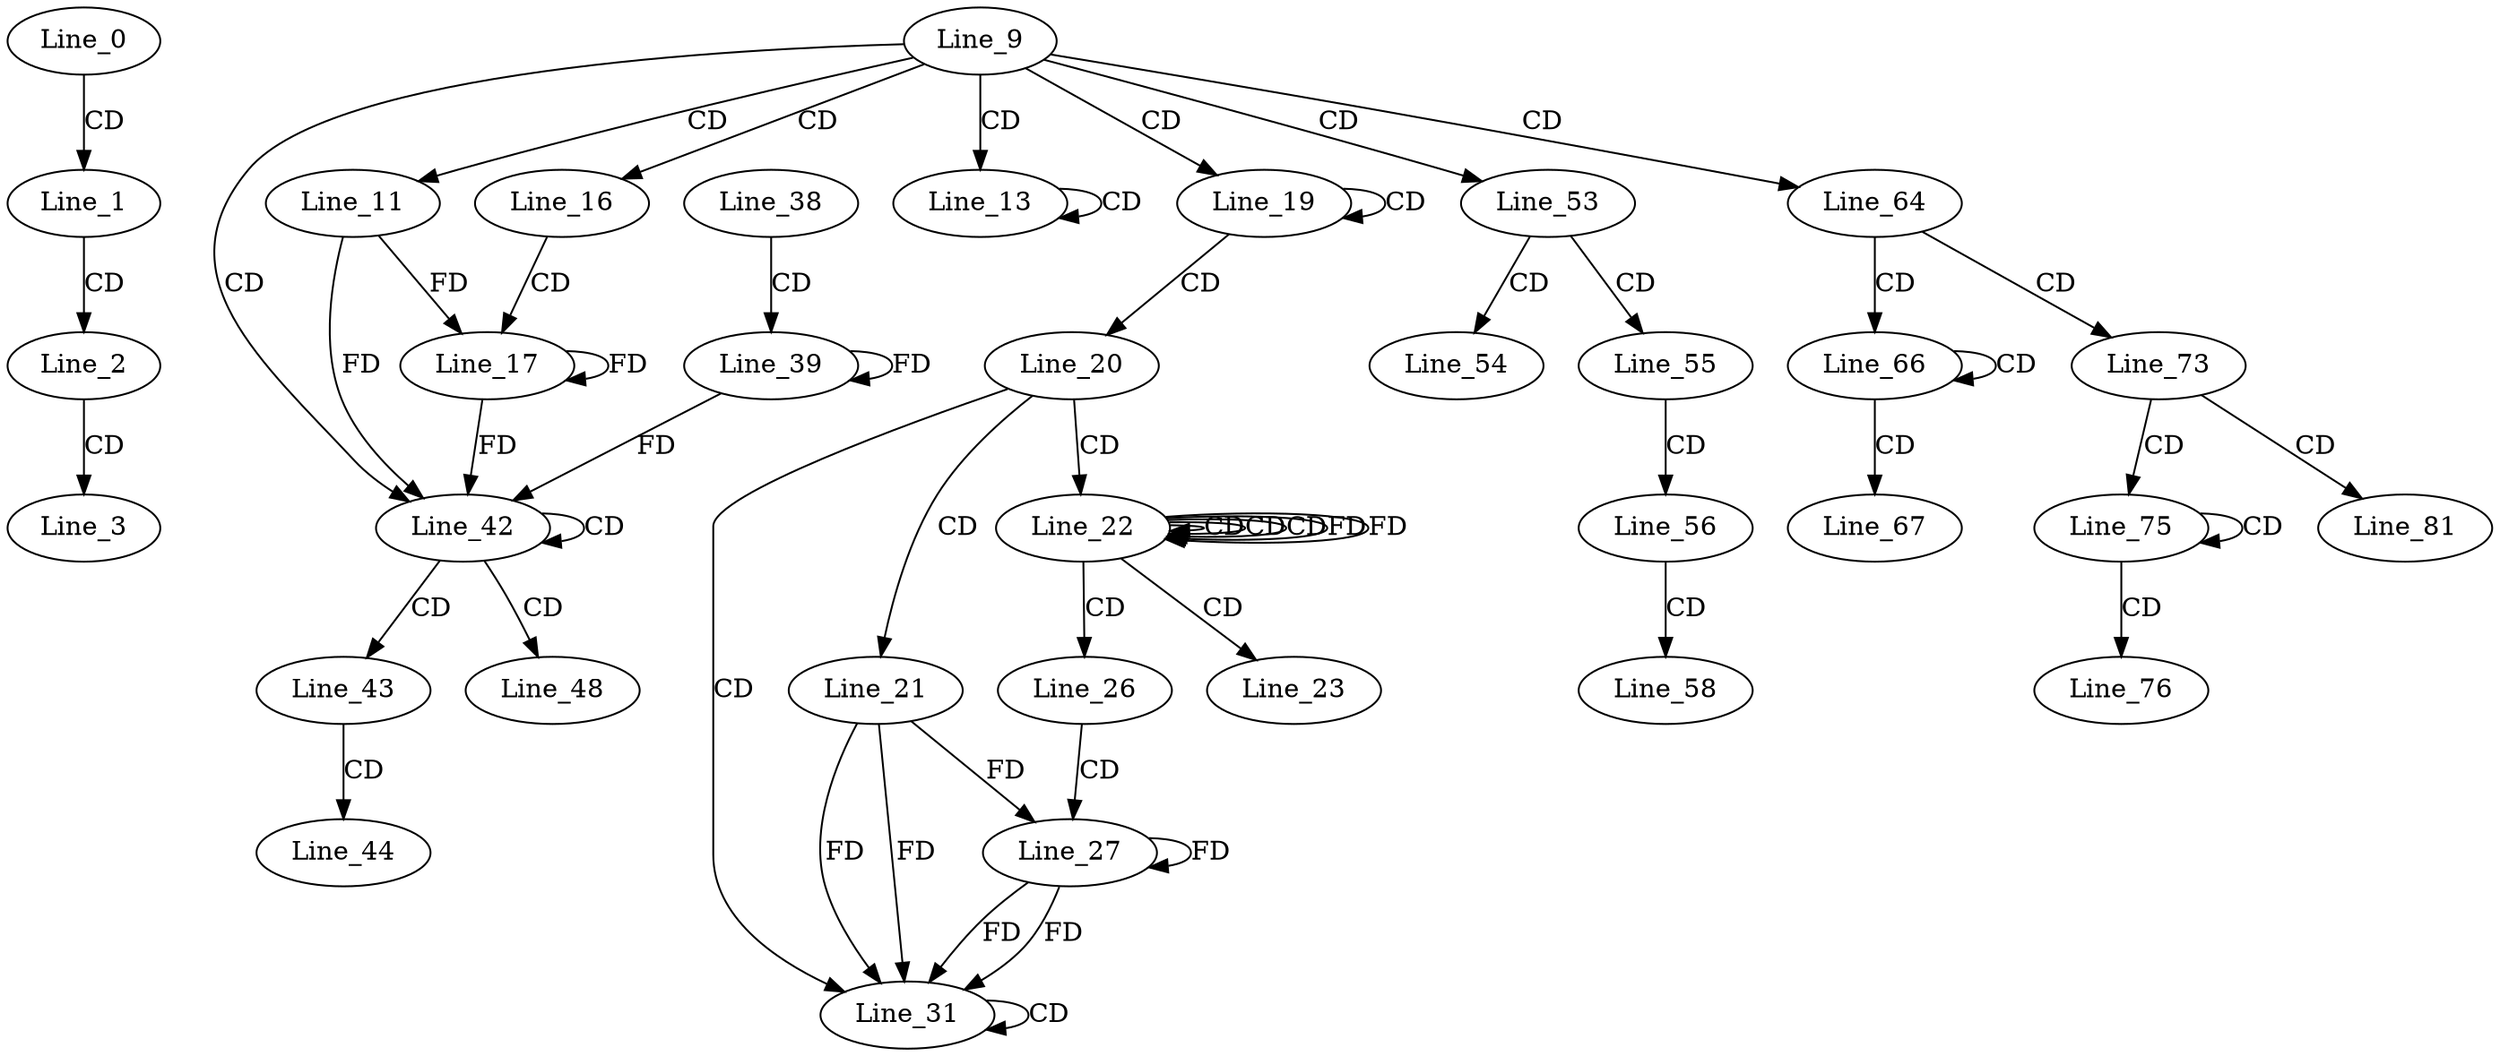 digraph G {
  Line_0;
  Line_1;
  Line_2;
  Line_3;
  Line_9;
  Line_11;
  Line_13;
  Line_16;
  Line_17;
  Line_19;
  Line_20;
  Line_21;
  Line_22;
  Line_22;
  Line_22;
  Line_23;
  Line_26;
  Line_27;
  Line_31;
  Line_31;
  Line_38;
  Line_39;
  Line_42;
  Line_43;
  Line_44;
  Line_48;
  Line_53;
  Line_54;
  Line_55;
  Line_56;
  Line_58;
  Line_64;
  Line_66;
  Line_67;
  Line_73;
  Line_75;
  Line_76;
  Line_81;
  Line_0 -> Line_1 [ label="CD" ];
  Line_1 -> Line_2 [ label="CD" ];
  Line_2 -> Line_3 [ label="CD" ];
  Line_9 -> Line_11 [ label="CD" ];
  Line_9 -> Line_13 [ label="CD" ];
  Line_13 -> Line_13 [ label="CD" ];
  Line_9 -> Line_16 [ label="CD" ];
  Line_16 -> Line_17 [ label="CD" ];
  Line_11 -> Line_17 [ label="FD" ];
  Line_17 -> Line_17 [ label="FD" ];
  Line_9 -> Line_19 [ label="CD" ];
  Line_19 -> Line_19 [ label="CD" ];
  Line_19 -> Line_20 [ label="CD" ];
  Line_20 -> Line_21 [ label="CD" ];
  Line_20 -> Line_22 [ label="CD" ];
  Line_22 -> Line_22 [ label="CD" ];
  Line_22 -> Line_22 [ label="CD" ];
  Line_22 -> Line_22 [ label="CD" ];
  Line_22 -> Line_22 [ label="FD" ];
  Line_22 -> Line_23 [ label="CD" ];
  Line_22 -> Line_26 [ label="CD" ];
  Line_26 -> Line_27 [ label="CD" ];
  Line_27 -> Line_27 [ label="FD" ];
  Line_21 -> Line_27 [ label="FD" ];
  Line_20 -> Line_31 [ label="CD" ];
  Line_27 -> Line_31 [ label="FD" ];
  Line_21 -> Line_31 [ label="FD" ];
  Line_31 -> Line_31 [ label="CD" ];
  Line_27 -> Line_31 [ label="FD" ];
  Line_21 -> Line_31 [ label="FD" ];
  Line_38 -> Line_39 [ label="CD" ];
  Line_39 -> Line_39 [ label="FD" ];
  Line_9 -> Line_42 [ label="CD" ];
  Line_42 -> Line_42 [ label="CD" ];
  Line_11 -> Line_42 [ label="FD" ];
  Line_17 -> Line_42 [ label="FD" ];
  Line_39 -> Line_42 [ label="FD" ];
  Line_42 -> Line_43 [ label="CD" ];
  Line_43 -> Line_44 [ label="CD" ];
  Line_42 -> Line_48 [ label="CD" ];
  Line_9 -> Line_53 [ label="CD" ];
  Line_53 -> Line_54 [ label="CD" ];
  Line_53 -> Line_55 [ label="CD" ];
  Line_55 -> Line_56 [ label="CD" ];
  Line_56 -> Line_58 [ label="CD" ];
  Line_9 -> Line_64 [ label="CD" ];
  Line_64 -> Line_66 [ label="CD" ];
  Line_66 -> Line_66 [ label="CD" ];
  Line_66 -> Line_67 [ label="CD" ];
  Line_64 -> Line_73 [ label="CD" ];
  Line_73 -> Line_75 [ label="CD" ];
  Line_75 -> Line_75 [ label="CD" ];
  Line_75 -> Line_76 [ label="CD" ];
  Line_73 -> Line_81 [ label="CD" ];
  Line_22 -> Line_22 [ label="FD" ];
}
